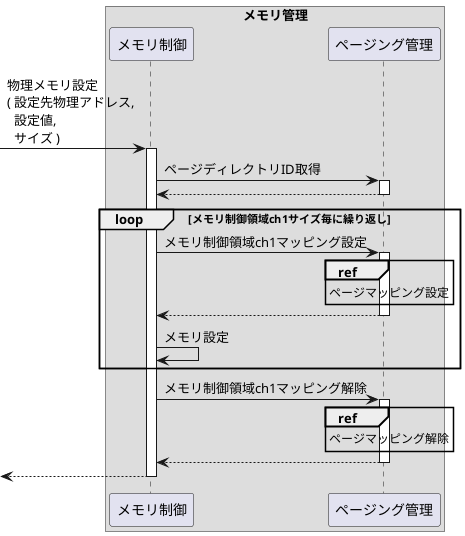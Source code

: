 @startuml

box "メモリ管理"
    participant "メモリ制御"     as ctrl
    participant "ページング管理" as page
end box

-> ctrl: 物理メモリ設定\n( 設定先物理アドレス,\n  設定値,\n  サイズ )
activate ctrl

ctrl -> page: ページディレクトリID取得
activate page
ctrl <-- page:
deactivate page

loop メモリ制御領域ch1サイズ毎に繰り返し
    ctrl -> page: メモリ制御領域ch1マッピング設定
    activate page
    ref over page: ページマッピング設定
    ctrl <-- page:
    deactivate page

    ctrl -> ctrl: メモリ設定
end loop

ctrl -> page: メモリ制御領域ch1マッピング解除
activate page
ref over page: ページマッピング解除
ctrl <-- page:
deactivate page

<-- ctrl:
deactivate ctrl

@enduml

